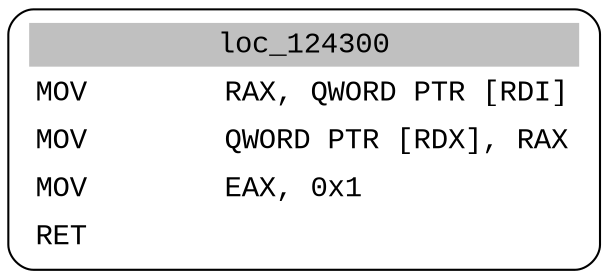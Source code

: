 digraph asm_graph {
1941 [
shape="Mrecord" fontname="Courier New"label =<<table border="0" cellborder="0" cellpadding="3"><tr><td align="center" colspan="2" bgcolor="grey">loc_124300</td></tr><tr><td align="left">MOV        RAX, QWORD PTR [RDI]</td></tr><tr><td align="left">MOV        QWORD PTR [RDX], RAX</td></tr><tr><td align="left">MOV        EAX, 0x1</td></tr><tr><td align="left">RET        </td></tr></table>> ];
}